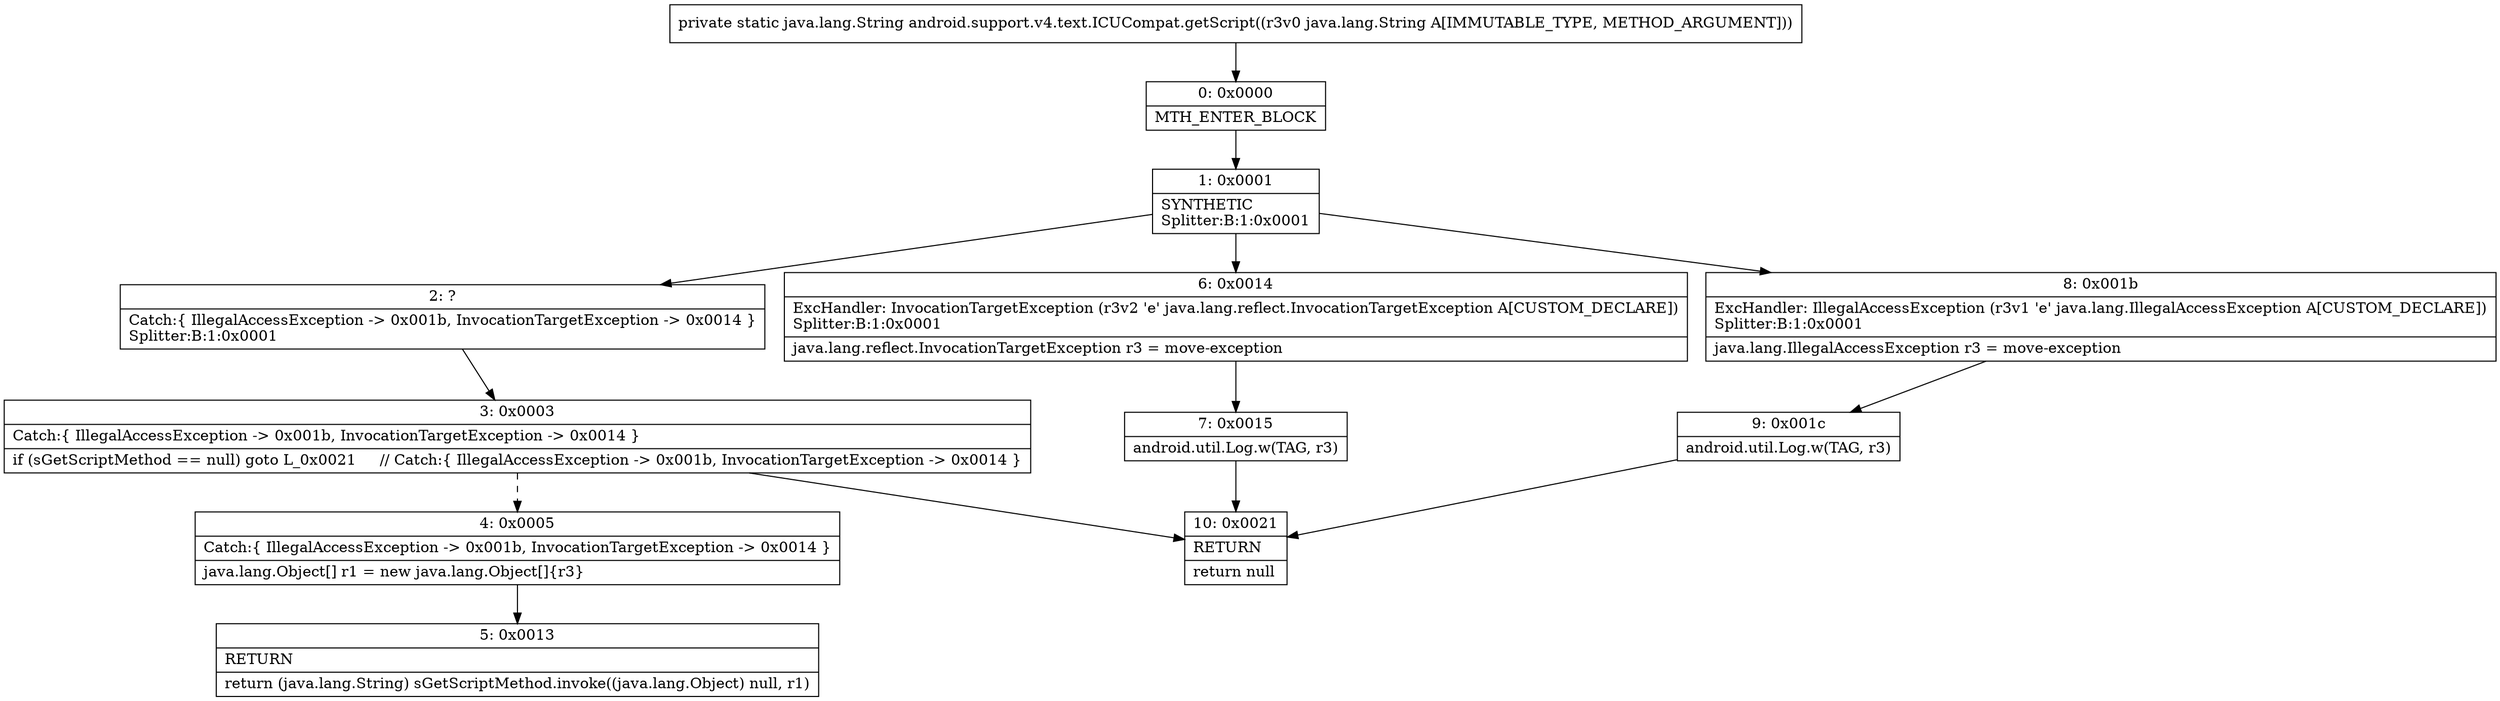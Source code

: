 digraph "CFG forandroid.support.v4.text.ICUCompat.getScript(Ljava\/lang\/String;)Ljava\/lang\/String;" {
Node_0 [shape=record,label="{0\:\ 0x0000|MTH_ENTER_BLOCK\l}"];
Node_1 [shape=record,label="{1\:\ 0x0001|SYNTHETIC\lSplitter:B:1:0x0001\l}"];
Node_2 [shape=record,label="{2\:\ ?|Catch:\{ IllegalAccessException \-\> 0x001b, InvocationTargetException \-\> 0x0014 \}\lSplitter:B:1:0x0001\l}"];
Node_3 [shape=record,label="{3\:\ 0x0003|Catch:\{ IllegalAccessException \-\> 0x001b, InvocationTargetException \-\> 0x0014 \}\l|if (sGetScriptMethod == null) goto L_0x0021     \/\/ Catch:\{ IllegalAccessException \-\> 0x001b, InvocationTargetException \-\> 0x0014 \}\l}"];
Node_4 [shape=record,label="{4\:\ 0x0005|Catch:\{ IllegalAccessException \-\> 0x001b, InvocationTargetException \-\> 0x0014 \}\l|java.lang.Object[] r1 = new java.lang.Object[]\{r3\}\l}"];
Node_5 [shape=record,label="{5\:\ 0x0013|RETURN\l|return (java.lang.String) sGetScriptMethod.invoke((java.lang.Object) null, r1)\l}"];
Node_6 [shape=record,label="{6\:\ 0x0014|ExcHandler: InvocationTargetException (r3v2 'e' java.lang.reflect.InvocationTargetException A[CUSTOM_DECLARE])\lSplitter:B:1:0x0001\l|java.lang.reflect.InvocationTargetException r3 = move\-exception\l}"];
Node_7 [shape=record,label="{7\:\ 0x0015|android.util.Log.w(TAG, r3)\l}"];
Node_8 [shape=record,label="{8\:\ 0x001b|ExcHandler: IllegalAccessException (r3v1 'e' java.lang.IllegalAccessException A[CUSTOM_DECLARE])\lSplitter:B:1:0x0001\l|java.lang.IllegalAccessException r3 = move\-exception\l}"];
Node_9 [shape=record,label="{9\:\ 0x001c|android.util.Log.w(TAG, r3)\l}"];
Node_10 [shape=record,label="{10\:\ 0x0021|RETURN\l|return null\l}"];
MethodNode[shape=record,label="{private static java.lang.String android.support.v4.text.ICUCompat.getScript((r3v0 java.lang.String A[IMMUTABLE_TYPE, METHOD_ARGUMENT])) }"];
MethodNode -> Node_0;
Node_0 -> Node_1;
Node_1 -> Node_2;
Node_1 -> Node_8;
Node_1 -> Node_6;
Node_2 -> Node_3;
Node_3 -> Node_4[style=dashed];
Node_3 -> Node_10;
Node_4 -> Node_5;
Node_6 -> Node_7;
Node_7 -> Node_10;
Node_8 -> Node_9;
Node_9 -> Node_10;
}

